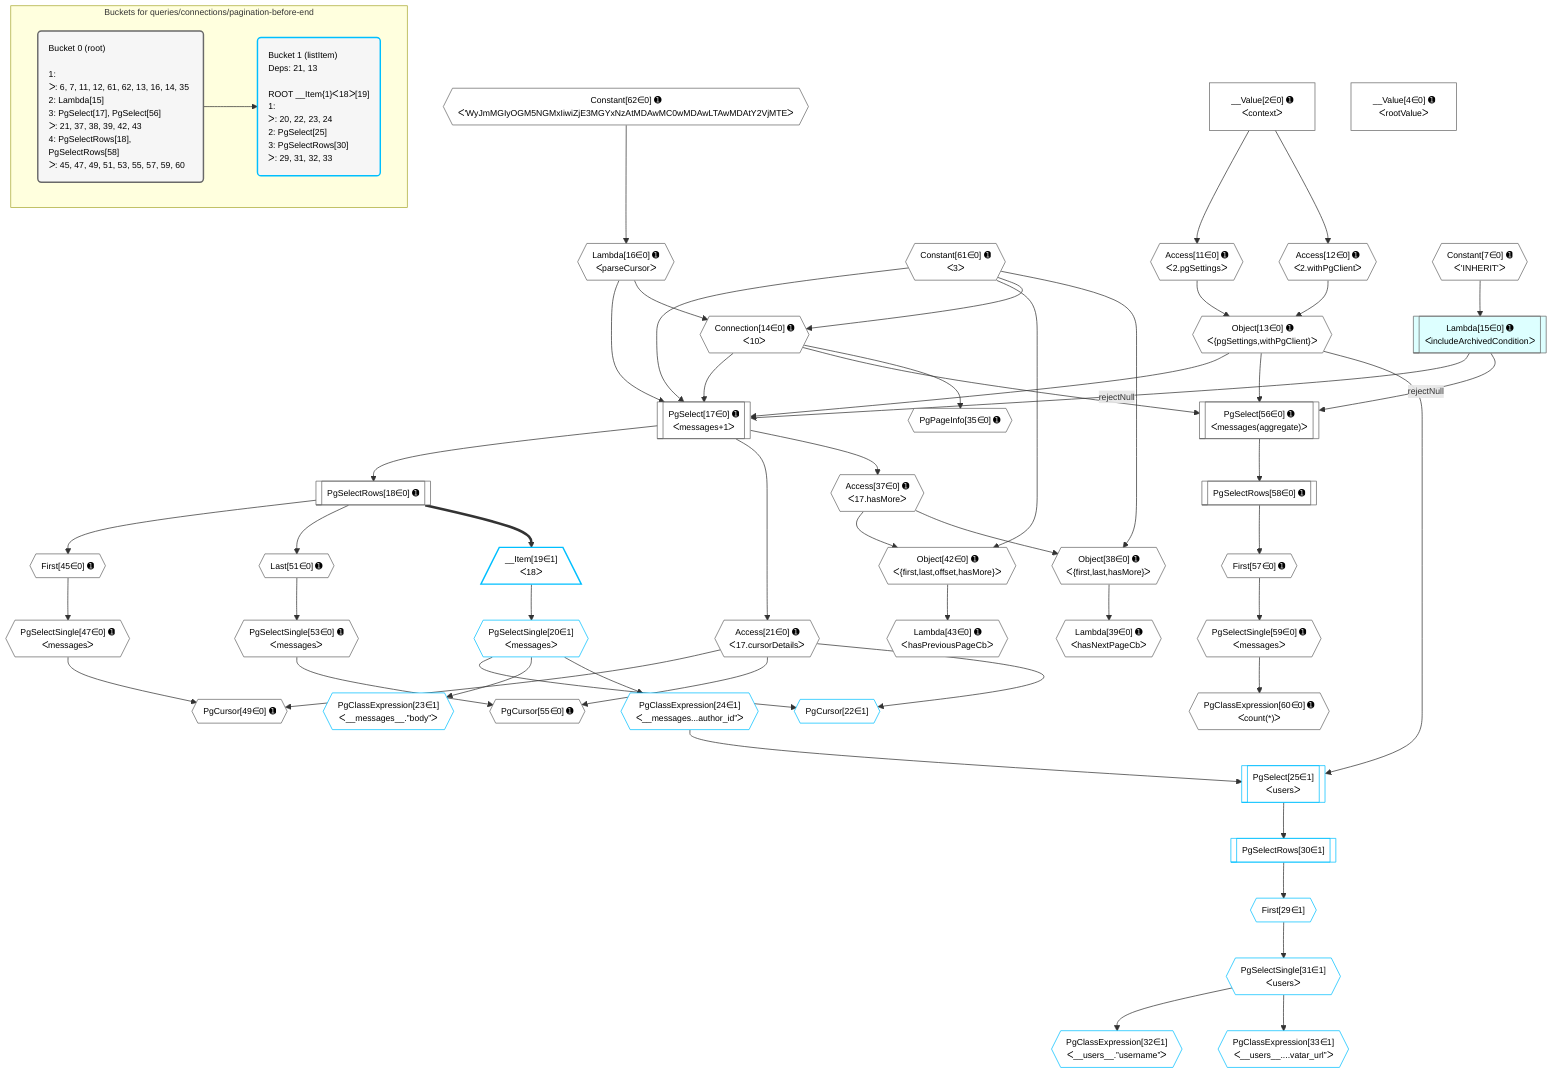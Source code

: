 %%{init: {'themeVariables': { 'fontSize': '12px'}}}%%
graph TD
    classDef path fill:#eee,stroke:#000,color:#000
    classDef plan fill:#fff,stroke-width:1px,color:#000
    classDef itemplan fill:#fff,stroke-width:2px,color:#000
    classDef unbatchedplan fill:#dff,stroke-width:1px,color:#000
    classDef sideeffectplan fill:#fcc,stroke-width:2px,color:#000
    classDef bucket fill:#f6f6f6,color:#000,stroke-width:2px,text-align:left


    %% plan dependencies
    PgSelect17[["PgSelect[17∈0] ➊<br />ᐸmessages+1ᐳ"]]:::plan
    Object13{{"Object[13∈0] ➊<br />ᐸ{pgSettings,withPgClient}ᐳ"}}:::plan
    Lambda15[["Lambda[15∈0] ➊<br />ᐸincludeArchivedConditionᐳ"]]:::unbatchedplan
    Connection14{{"Connection[14∈0] ➊<br />ᐸ10ᐳ"}}:::plan
    Lambda16{{"Lambda[16∈0] ➊<br />ᐸparseCursorᐳ"}}:::plan
    Constant61{{"Constant[61∈0] ➊<br />ᐸ3ᐳ"}}:::plan
    Lambda15 -->|rejectNull| PgSelect17
    Object13 & Connection14 & Lambda16 & Constant61 --> PgSelect17
    Object42{{"Object[42∈0] ➊<br />ᐸ{first,last,offset,hasMore}ᐳ"}}:::plan
    Access37{{"Access[37∈0] ➊<br />ᐸ17.hasMoreᐳ"}}:::plan
    Constant61 & Access37 --> Object42
    Constant61 & Lambda16 --> Connection14
    Object38{{"Object[38∈0] ➊<br />ᐸ{first,last,hasMore}ᐳ"}}:::plan
    Constant61 & Access37 --> Object38
    PgSelect56[["PgSelect[56∈0] ➊<br />ᐸmessages(aggregate)ᐳ"]]:::plan
    Lambda15 -->|rejectNull| PgSelect56
    Object13 & Connection14 --> PgSelect56
    Access11{{"Access[11∈0] ➊<br />ᐸ2.pgSettingsᐳ"}}:::plan
    Access12{{"Access[12∈0] ➊<br />ᐸ2.withPgClientᐳ"}}:::plan
    Access11 & Access12 --> Object13
    PgCursor49{{"PgCursor[49∈0] ➊"}}:::plan
    PgSelectSingle47{{"PgSelectSingle[47∈0] ➊<br />ᐸmessagesᐳ"}}:::plan
    Access21{{"Access[21∈0] ➊<br />ᐸ17.cursorDetailsᐳ"}}:::plan
    PgSelectSingle47 & Access21 --> PgCursor49
    PgCursor55{{"PgCursor[55∈0] ➊"}}:::plan
    PgSelectSingle53{{"PgSelectSingle[53∈0] ➊<br />ᐸmessagesᐳ"}}:::plan
    PgSelectSingle53 & Access21 --> PgCursor55
    __Value2["__Value[2∈0] ➊<br />ᐸcontextᐳ"]:::plan
    __Value2 --> Access11
    __Value2 --> Access12
    Constant7{{"Constant[7∈0] ➊<br />ᐸ'INHERIT'ᐳ"}}:::plan
    Constant7 --> Lambda15
    Constant62{{"Constant[62∈0] ➊<br />ᐸ'WyJmMGIyOGM5NGMxIiwiZjE3MGYxNzAtMDAwMC0wMDAwLTAwMDAtY2VjMTEᐳ"}}:::plan
    Constant62 --> Lambda16
    PgSelectRows18[["PgSelectRows[18∈0] ➊"]]:::plan
    PgSelect17 --> PgSelectRows18
    PgSelect17 --> Access21
    PgPageInfo35{{"PgPageInfo[35∈0] ➊"}}:::plan
    Connection14 --> PgPageInfo35
    PgSelect17 --> Access37
    Lambda39{{"Lambda[39∈0] ➊<br />ᐸhasNextPageCbᐳ"}}:::plan
    Object38 --> Lambda39
    Lambda43{{"Lambda[43∈0] ➊<br />ᐸhasPreviousPageCbᐳ"}}:::plan
    Object42 --> Lambda43
    First45{{"First[45∈0] ➊"}}:::plan
    PgSelectRows18 --> First45
    First45 --> PgSelectSingle47
    Last51{{"Last[51∈0] ➊"}}:::plan
    PgSelectRows18 --> Last51
    Last51 --> PgSelectSingle53
    First57{{"First[57∈0] ➊"}}:::plan
    PgSelectRows58[["PgSelectRows[58∈0] ➊"]]:::plan
    PgSelectRows58 --> First57
    PgSelect56 --> PgSelectRows58
    PgSelectSingle59{{"PgSelectSingle[59∈0] ➊<br />ᐸmessagesᐳ"}}:::plan
    First57 --> PgSelectSingle59
    PgClassExpression60{{"PgClassExpression[60∈0] ➊<br />ᐸcount(*)ᐳ"}}:::plan
    PgSelectSingle59 --> PgClassExpression60
    __Value4["__Value[4∈0] ➊<br />ᐸrootValueᐳ"]:::plan
    PgCursor22{{"PgCursor[22∈1]"}}:::plan
    PgSelectSingle20{{"PgSelectSingle[20∈1]<br />ᐸmessagesᐳ"}}:::plan
    PgSelectSingle20 & Access21 --> PgCursor22
    PgSelect25[["PgSelect[25∈1]<br />ᐸusersᐳ"]]:::plan
    PgClassExpression24{{"PgClassExpression[24∈1]<br />ᐸ__messages...author_id”ᐳ"}}:::plan
    Object13 & PgClassExpression24 --> PgSelect25
    __Item19[/"__Item[19∈1]<br />ᐸ18ᐳ"\]:::itemplan
    PgSelectRows18 ==> __Item19
    __Item19 --> PgSelectSingle20
    PgClassExpression23{{"PgClassExpression[23∈1]<br />ᐸ__messages__.”body”ᐳ"}}:::plan
    PgSelectSingle20 --> PgClassExpression23
    PgSelectSingle20 --> PgClassExpression24
    First29{{"First[29∈1]"}}:::plan
    PgSelectRows30[["PgSelectRows[30∈1]"]]:::plan
    PgSelectRows30 --> First29
    PgSelect25 --> PgSelectRows30
    PgSelectSingle31{{"PgSelectSingle[31∈1]<br />ᐸusersᐳ"}}:::plan
    First29 --> PgSelectSingle31
    PgClassExpression32{{"PgClassExpression[32∈1]<br />ᐸ__users__.”username”ᐳ"}}:::plan
    PgSelectSingle31 --> PgClassExpression32
    PgClassExpression33{{"PgClassExpression[33∈1]<br />ᐸ__users__....vatar_url”ᐳ"}}:::plan
    PgSelectSingle31 --> PgClassExpression33

    %% define steps

    subgraph "Buckets for queries/connections/pagination-before-end"
    Bucket0("Bucket 0 (root)<br /><br />1: <br />ᐳ: 6, 7, 11, 12, 61, 62, 13, 16, 14, 35<br />2: Lambda[15]<br />3: PgSelect[17], PgSelect[56]<br />ᐳ: 21, 37, 38, 39, 42, 43<br />4: PgSelectRows[18], PgSelectRows[58]<br />ᐳ: 45, 47, 49, 51, 53, 55, 57, 59, 60"):::bucket
    classDef bucket0 stroke:#696969
    class Bucket0,__Value2,__Value4,Constant7,Access11,Access12,Object13,Connection14,Lambda15,Lambda16,PgSelect17,PgSelectRows18,Access21,PgPageInfo35,Access37,Object38,Lambda39,Object42,Lambda43,First45,PgSelectSingle47,PgCursor49,Last51,PgSelectSingle53,PgCursor55,PgSelect56,First57,PgSelectRows58,PgSelectSingle59,PgClassExpression60,Constant61,Constant62 bucket0
    Bucket1("Bucket 1 (listItem)<br />Deps: 21, 13<br /><br />ROOT __Item{1}ᐸ18ᐳ[19]<br />1: <br />ᐳ: 20, 22, 23, 24<br />2: PgSelect[25]<br />3: PgSelectRows[30]<br />ᐳ: 29, 31, 32, 33"):::bucket
    classDef bucket1 stroke:#00bfff
    class Bucket1,__Item19,PgSelectSingle20,PgCursor22,PgClassExpression23,PgClassExpression24,PgSelect25,First29,PgSelectRows30,PgSelectSingle31,PgClassExpression32,PgClassExpression33 bucket1
    Bucket0 --> Bucket1
    end